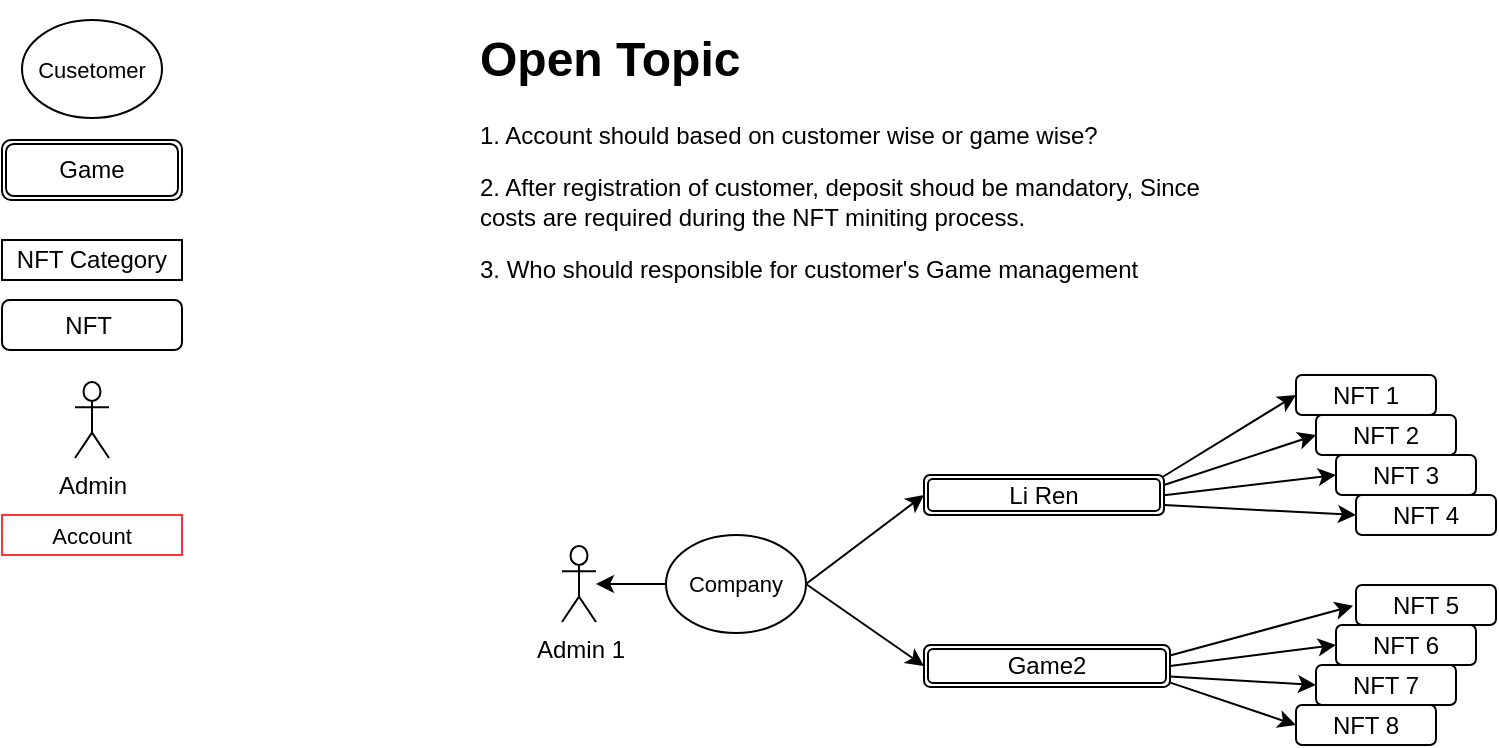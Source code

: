 <mxfile version="20.2.2" type="github">
  <diagram id="leb6aF-NO6GbtpsrgxT7" name="第 1 页">
    <mxGraphModel dx="1178" dy="655" grid="1" gridSize="10" guides="1" tooltips="1" connect="1" arrows="1" fold="1" page="1" pageScale="1" pageWidth="827" pageHeight="1169" math="0" shadow="0">
      <root>
        <mxCell id="0" />
        <mxCell id="1" parent="0" />
        <mxCell id="sJNDQpNuShKHyW9Kirum-1" style="rounded=0;orthogonalLoop=1;jettySize=auto;html=1;entryX=0;entryY=0.5;entryDx=0;entryDy=0;exitX=1;exitY=0.5;exitDx=0;exitDy=0;" edge="1" parent="1" source="sJNDQpNuShKHyW9Kirum-22" target="sJNDQpNuShKHyW9Kirum-7">
          <mxGeometry relative="1" as="geometry">
            <mxPoint x="403" y="277.5" as="sourcePoint" />
          </mxGeometry>
        </mxCell>
        <mxCell id="sJNDQpNuShKHyW9Kirum-2" style="rounded=0;orthogonalLoop=1;jettySize=auto;html=1;entryX=0;entryY=0.5;entryDx=0;entryDy=0;exitX=1;exitY=0.5;exitDx=0;exitDy=0;" edge="1" parent="1" source="sJNDQpNuShKHyW9Kirum-22" target="sJNDQpNuShKHyW9Kirum-12">
          <mxGeometry relative="1" as="geometry">
            <mxPoint x="406.24" y="286.56" as="sourcePoint" />
          </mxGeometry>
        </mxCell>
        <mxCell id="sJNDQpNuShKHyW9Kirum-3" value="" style="rounded=0;orthogonalLoop=1;jettySize=auto;html=1;entryX=0;entryY=0.5;entryDx=0;entryDy=0;exitX=0.994;exitY=0.05;exitDx=0;exitDy=0;exitPerimeter=0;" edge="1" parent="1" source="sJNDQpNuShKHyW9Kirum-7" target="sJNDQpNuShKHyW9Kirum-15">
          <mxGeometry relative="1" as="geometry" />
        </mxCell>
        <mxCell id="sJNDQpNuShKHyW9Kirum-4" style="rounded=0;orthogonalLoop=1;jettySize=auto;html=1;entryX=0;entryY=0.5;entryDx=0;entryDy=0;exitX=1;exitY=0.25;exitDx=0;exitDy=0;" edge="1" parent="1" source="sJNDQpNuShKHyW9Kirum-7" target="sJNDQpNuShKHyW9Kirum-16">
          <mxGeometry relative="1" as="geometry" />
        </mxCell>
        <mxCell id="sJNDQpNuShKHyW9Kirum-5" style="edgeStyle=none;rounded=0;orthogonalLoop=1;jettySize=auto;html=1;entryX=0;entryY=0.5;entryDx=0;entryDy=0;exitX=1;exitY=0.508;exitDx=0;exitDy=0;exitPerimeter=0;" edge="1" parent="1" source="sJNDQpNuShKHyW9Kirum-7" target="sJNDQpNuShKHyW9Kirum-17">
          <mxGeometry relative="1" as="geometry">
            <mxPoint x="607" y="197.5" as="sourcePoint" />
          </mxGeometry>
        </mxCell>
        <mxCell id="sJNDQpNuShKHyW9Kirum-6" style="edgeStyle=none;rounded=0;orthogonalLoop=1;jettySize=auto;html=1;entryX=0;entryY=0.5;entryDx=0;entryDy=0;exitX=1;exitY=0.75;exitDx=0;exitDy=0;" edge="1" parent="1" source="sJNDQpNuShKHyW9Kirum-7" target="sJNDQpNuShKHyW9Kirum-18">
          <mxGeometry relative="1" as="geometry" />
        </mxCell>
        <mxCell id="sJNDQpNuShKHyW9Kirum-7" value="Li Ren" style="shape=ext;double=1;rounded=1;whiteSpace=wrap;html=1;" vertex="1" parent="1">
          <mxGeometry x="481" y="237.5" width="120" height="20" as="geometry" />
        </mxCell>
        <mxCell id="sJNDQpNuShKHyW9Kirum-8" style="rounded=0;orthogonalLoop=1;jettySize=auto;html=1;entryX=0;entryY=0.5;entryDx=0;entryDy=0;exitX=1;exitY=0.5;exitDx=0;exitDy=0;" edge="1" parent="1" source="sJNDQpNuShKHyW9Kirum-12" target="sJNDQpNuShKHyW9Kirum-25">
          <mxGeometry relative="1" as="geometry" />
        </mxCell>
        <mxCell id="sJNDQpNuShKHyW9Kirum-9" style="rounded=0;orthogonalLoop=1;jettySize=auto;html=1;entryX=0;entryY=0.5;entryDx=0;entryDy=0;exitX=1;exitY=0.75;exitDx=0;exitDy=0;" edge="1" parent="1" source="sJNDQpNuShKHyW9Kirum-12" target="sJNDQpNuShKHyW9Kirum-26">
          <mxGeometry relative="1" as="geometry" />
        </mxCell>
        <mxCell id="sJNDQpNuShKHyW9Kirum-10" style="rounded=0;orthogonalLoop=1;jettySize=auto;html=1;entryX=0;entryY=0.5;entryDx=0;entryDy=0;exitX=1.001;exitY=0.896;exitDx=0;exitDy=0;exitPerimeter=0;" edge="1" parent="1" source="sJNDQpNuShKHyW9Kirum-12" target="sJNDQpNuShKHyW9Kirum-27">
          <mxGeometry relative="1" as="geometry" />
        </mxCell>
        <mxCell id="sJNDQpNuShKHyW9Kirum-11" style="edgeStyle=none;rounded=0;orthogonalLoop=1;jettySize=auto;html=1;entryX=-0.021;entryY=0.522;entryDx=0;entryDy=0;entryPerimeter=0;exitX=1;exitY=0.25;exitDx=0;exitDy=0;" edge="1" parent="1" source="sJNDQpNuShKHyW9Kirum-12" target="sJNDQpNuShKHyW9Kirum-24">
          <mxGeometry relative="1" as="geometry" />
        </mxCell>
        <mxCell id="sJNDQpNuShKHyW9Kirum-12" value="Game2" style="shape=ext;double=1;rounded=1;whiteSpace=wrap;html=1;" vertex="1" parent="1">
          <mxGeometry x="481" y="322.5" width="123" height="21" as="geometry" />
        </mxCell>
        <mxCell id="sJNDQpNuShKHyW9Kirum-13" value="" style="edgeStyle=none;rounded=0;orthogonalLoop=1;jettySize=auto;html=1;exitX=0;exitY=0.5;exitDx=0;exitDy=0;" edge="1" parent="1" source="sJNDQpNuShKHyW9Kirum-22" target="sJNDQpNuShKHyW9Kirum-19">
          <mxGeometry relative="1" as="geometry">
            <mxPoint x="336" y="276.5" as="sourcePoint" />
            <mxPoint x="403" y="404" as="targetPoint" />
          </mxGeometry>
        </mxCell>
        <mxCell id="sJNDQpNuShKHyW9Kirum-15" value="NFT 1" style="whiteSpace=wrap;html=1;rounded=1;" vertex="1" parent="1">
          <mxGeometry x="667" y="187.5" width="70" height="20" as="geometry" />
        </mxCell>
        <mxCell id="sJNDQpNuShKHyW9Kirum-16" value="NFT 2" style="whiteSpace=wrap;html=1;rounded=1;" vertex="1" parent="1">
          <mxGeometry x="677" y="207.5" width="70" height="20" as="geometry" />
        </mxCell>
        <mxCell id="sJNDQpNuShKHyW9Kirum-17" value="NFT 3" style="whiteSpace=wrap;html=1;rounded=1;" vertex="1" parent="1">
          <mxGeometry x="687" y="227.5" width="70" height="20" as="geometry" />
        </mxCell>
        <mxCell id="sJNDQpNuShKHyW9Kirum-18" value="NFT 4" style="whiteSpace=wrap;html=1;rounded=1;" vertex="1" parent="1">
          <mxGeometry x="697" y="247.5" width="70" height="20" as="geometry" />
        </mxCell>
        <mxCell id="sJNDQpNuShKHyW9Kirum-19" value="Admin 1" style="shape=umlActor;verticalLabelPosition=bottom;verticalAlign=top;html=1;outlineConnect=0;" vertex="1" parent="1">
          <mxGeometry x="300" y="273" width="17" height="38" as="geometry" />
        </mxCell>
        <mxCell id="sJNDQpNuShKHyW9Kirum-22" value="Company" style="ellipse;whiteSpace=wrap;html=1;fontSize=11;" vertex="1" parent="1">
          <mxGeometry x="352" y="267.5" width="70" height="49" as="geometry" />
        </mxCell>
        <mxCell id="sJNDQpNuShKHyW9Kirum-24" value="NFT 5" style="whiteSpace=wrap;html=1;rounded=1;" vertex="1" parent="1">
          <mxGeometry x="697" y="292.5" width="70" height="20" as="geometry" />
        </mxCell>
        <mxCell id="sJNDQpNuShKHyW9Kirum-25" value="NFT 6" style="whiteSpace=wrap;html=1;rounded=1;" vertex="1" parent="1">
          <mxGeometry x="687" y="312.5" width="70" height="20" as="geometry" />
        </mxCell>
        <mxCell id="sJNDQpNuShKHyW9Kirum-26" value="NFT 7" style="whiteSpace=wrap;html=1;rounded=1;" vertex="1" parent="1">
          <mxGeometry x="677" y="332.5" width="70" height="20" as="geometry" />
        </mxCell>
        <mxCell id="sJNDQpNuShKHyW9Kirum-27" value="NFT 8" style="whiteSpace=wrap;html=1;rounded=1;" vertex="1" parent="1">
          <mxGeometry x="667" y="352.5" width="70" height="20" as="geometry" />
        </mxCell>
        <mxCell id="sJNDQpNuShKHyW9Kirum-30" value="NFT Category" style="rounded=0;whiteSpace=wrap;html=1;strokeColor=#000000;" vertex="1" parent="1">
          <mxGeometry x="20" y="120" width="90" height="20" as="geometry" />
        </mxCell>
        <mxCell id="sJNDQpNuShKHyW9Kirum-31" value="Cusetomer" style="ellipse;whiteSpace=wrap;html=1;fontSize=11;" vertex="1" parent="1">
          <mxGeometry x="30" y="10" width="70" height="49" as="geometry" />
        </mxCell>
        <mxCell id="sJNDQpNuShKHyW9Kirum-32" value="Game" style="shape=ext;double=1;rounded=1;whiteSpace=wrap;html=1;" vertex="1" parent="1">
          <mxGeometry x="20" y="70" width="90" height="30" as="geometry" />
        </mxCell>
        <mxCell id="sJNDQpNuShKHyW9Kirum-33" value="NFT&amp;nbsp;" style="whiteSpace=wrap;html=1;rounded=1;" vertex="1" parent="1">
          <mxGeometry x="20" y="150" width="90" height="25" as="geometry" />
        </mxCell>
        <mxCell id="sJNDQpNuShKHyW9Kirum-34" value="Admin" style="shape=umlActor;verticalLabelPosition=bottom;verticalAlign=top;html=1;outlineConnect=0;" vertex="1" parent="1">
          <mxGeometry x="56.5" y="191" width="17" height="38" as="geometry" />
        </mxCell>
        <mxCell id="sJNDQpNuShKHyW9Kirum-35" value="Account" style="rounded=0;whiteSpace=wrap;html=1;fontSize=11;strokeColor=#FF3333;" vertex="1" parent="1">
          <mxGeometry x="20" y="257.5" width="90" height="20" as="geometry" />
        </mxCell>
        <mxCell id="sJNDQpNuShKHyW9Kirum-36" value="&lt;h1&gt;Open Topic&lt;/h1&gt;&lt;p&gt;1. Account should based on customer wise or game wise?&lt;/p&gt;&lt;p&gt;2. After registration of customer, deposit shoud be mandatory, Since costs are required during the NFT miniting process.&amp;nbsp;&lt;/p&gt;&lt;p&gt;3. Who should responsible for customer&#39;s Game management&amp;nbsp;&lt;/p&gt;" style="text;html=1;strokeColor=none;fillColor=none;spacing=5;spacingTop=-20;whiteSpace=wrap;overflow=hidden;rounded=0;" vertex="1" parent="1">
          <mxGeometry x="254" y="10" width="380" height="160" as="geometry" />
        </mxCell>
      </root>
    </mxGraphModel>
  </diagram>
</mxfile>
